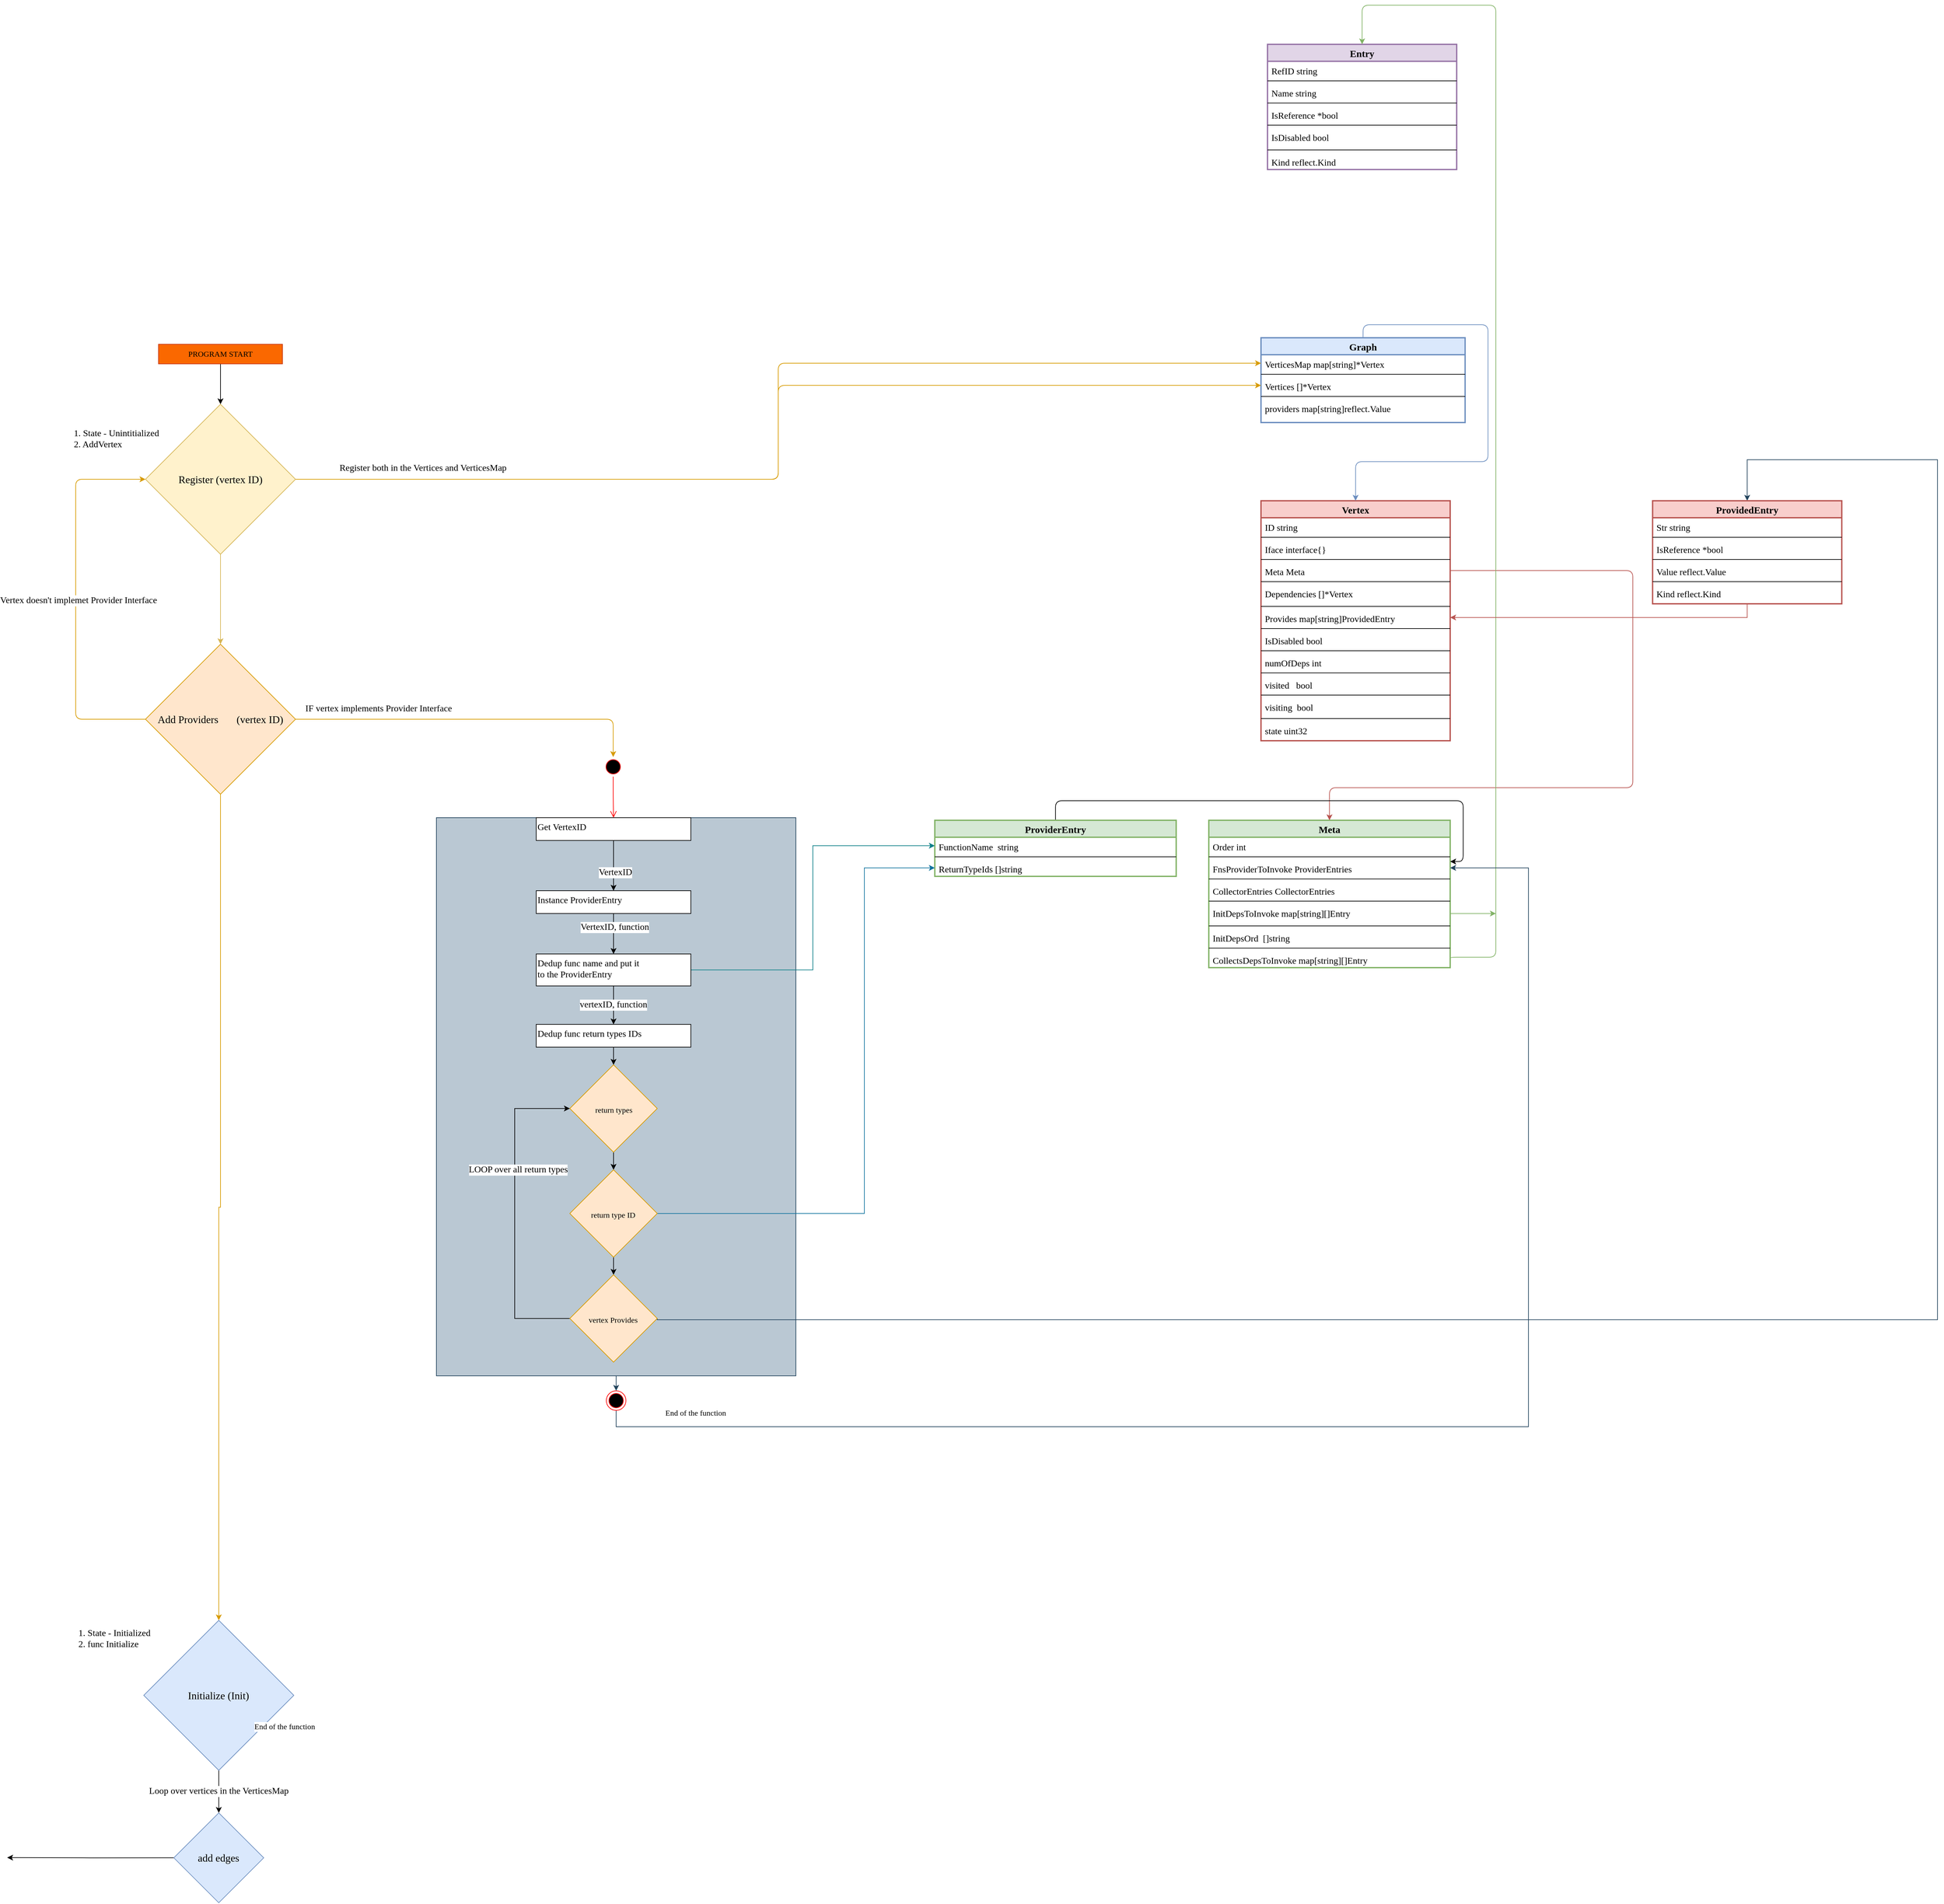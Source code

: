 <mxfile compressed="false" version="14.1.8" type="device">
  <diagram id="9XrS1GHqLKZMvzqyOHTl" name="Page-1">
    <mxGraphModel dx="3229" dy="3257" grid="0" gridSize="3.937" guides="1" tooltips="1" connect="1" arrows="1" fold="1" page="1" pageScale="1" pageWidth="10000" pageHeight="10000" math="0" shadow="0">
      <root>
        <mxCell id="0" />
        <mxCell id="1" parent="0" />
        <mxCell id="HHnZ4qpc_pkSZuf3FhQu-21" value="Vertex" style="swimlane;fontStyle=1;childLayout=stackLayout;horizontal=1;startSize=26;fillColor=#f8cecc;horizontalStack=0;resizeParent=1;resizeParentMax=0;resizeLast=0;collapsible=1;marginBottom=0;fontSize=15;strokeWidth=2;strokeColor=#b85450;fontFamily=Jetbrains Mono;" parent="1" vertex="1">
          <mxGeometry x="5380" y="3650" width="290" height="368" as="geometry" />
        </mxCell>
        <mxCell id="HHnZ4qpc_pkSZuf3FhQu-22" value="ID string" style="text;strokeColor=none;fillColor=none;align=left;verticalAlign=top;spacingLeft=4;spacingRight=4;overflow=hidden;rotatable=0;points=[[0,0.5],[1,0.5]];portConstraint=eastwest;fontSize=14;fontStyle=0;fontFamily=Jetbrains Mono;" parent="HHnZ4qpc_pkSZuf3FhQu-21" vertex="1">
          <mxGeometry y="26" width="290" height="26" as="geometry" />
        </mxCell>
        <mxCell id="HHnZ4qpc_pkSZuf3FhQu-26" value="" style="line;strokeWidth=1;fillColor=none;align=left;verticalAlign=middle;spacingTop=-1;spacingLeft=3;spacingRight=3;rotatable=0;labelPosition=right;points=[];portConstraint=eastwest;fontSize=15;fontColor=#000000;fontFamily=Jetbrains Mono;" parent="HHnZ4qpc_pkSZuf3FhQu-21" vertex="1">
          <mxGeometry y="52" width="290" height="8" as="geometry" />
        </mxCell>
        <mxCell id="HHnZ4qpc_pkSZuf3FhQu-23" value="Iface interface{}" style="text;strokeColor=none;fillColor=none;align=left;verticalAlign=top;spacingLeft=4;spacingRight=4;overflow=hidden;rotatable=0;points=[[0,0.5],[1,0.5]];portConstraint=eastwest;fontSize=14;fontStyle=0;fontFamily=Jetbrains Mono;" parent="HHnZ4qpc_pkSZuf3FhQu-21" vertex="1">
          <mxGeometry y="60" width="290" height="26" as="geometry" />
        </mxCell>
        <mxCell id="HHnZ4qpc_pkSZuf3FhQu-25" value="" style="line;strokeWidth=1;fillColor=none;align=left;verticalAlign=middle;spacingTop=-1;spacingLeft=3;spacingRight=3;rotatable=0;labelPosition=right;points=[];portConstraint=eastwest;fontSize=15;fontColor=#000000;fontFamily=Jetbrains Mono;" parent="HHnZ4qpc_pkSZuf3FhQu-21" vertex="1">
          <mxGeometry y="86" width="290" height="8" as="geometry" />
        </mxCell>
        <mxCell id="HHnZ4qpc_pkSZuf3FhQu-28" value="Meta Meta" style="text;strokeColor=none;fillColor=none;align=left;verticalAlign=top;spacingLeft=4;spacingRight=4;overflow=hidden;rotatable=0;points=[[0,0.5],[1,0.5]];portConstraint=eastwest;fontSize=14;fontStyle=0;fontFamily=Jetbrains Mono;" parent="HHnZ4qpc_pkSZuf3FhQu-21" vertex="1">
          <mxGeometry y="94" width="290" height="26" as="geometry" />
        </mxCell>
        <mxCell id="HHnZ4qpc_pkSZuf3FhQu-36" value="" style="line;strokeWidth=1;fillColor=none;align=left;verticalAlign=middle;spacingTop=-1;spacingLeft=3;spacingRight=3;rotatable=0;labelPosition=right;points=[];portConstraint=eastwest;fontSize=15;fontColor=#000000;fontFamily=Jetbrains Mono;" parent="HHnZ4qpc_pkSZuf3FhQu-21" vertex="1">
          <mxGeometry y="120" width="290" height="8" as="geometry" />
        </mxCell>
        <mxCell id="HHnZ4qpc_pkSZuf3FhQu-31" value="Dependencies []*Vertex" style="text;strokeColor=none;fillColor=none;align=left;verticalAlign=top;spacingLeft=4;spacingRight=4;overflow=hidden;rotatable=0;points=[[0,0.5],[1,0.5]];portConstraint=eastwest;fontSize=14;fontStyle=0;fontFamily=Jetbrains Mono;" parent="HHnZ4qpc_pkSZuf3FhQu-21" vertex="1">
          <mxGeometry y="128" width="290" height="30" as="geometry" />
        </mxCell>
        <mxCell id="HHnZ4qpc_pkSZuf3FhQu-37" value="" style="line;strokeWidth=1;fillColor=none;align=left;verticalAlign=middle;spacingTop=-1;spacingLeft=3;spacingRight=3;rotatable=0;labelPosition=right;points=[];portConstraint=eastwest;fontSize=15;fontColor=#000000;fontFamily=Jetbrains Mono;" parent="HHnZ4qpc_pkSZuf3FhQu-21" vertex="1">
          <mxGeometry y="158" width="290" height="8" as="geometry" />
        </mxCell>
        <mxCell id="HHnZ4qpc_pkSZuf3FhQu-30" value="Provides map[string]ProvidedEntry" style="text;strokeColor=none;fillColor=none;align=left;verticalAlign=top;spacingLeft=4;spacingRight=4;overflow=hidden;rotatable=0;points=[[0,0.5],[1,0.5]];portConstraint=eastwest;fontSize=14;fontStyle=0;fontFamily=Jetbrains Mono;" parent="HHnZ4qpc_pkSZuf3FhQu-21" vertex="1">
          <mxGeometry y="166" width="290" height="26" as="geometry" />
        </mxCell>
        <mxCell id="HHnZ4qpc_pkSZuf3FhQu-38" value="" style="line;strokeWidth=1;fillColor=none;align=left;verticalAlign=middle;spacingTop=-1;spacingLeft=3;spacingRight=3;rotatable=0;labelPosition=right;points=[];portConstraint=eastwest;fontSize=15;fontColor=#000000;fontFamily=Jetbrains Mono;" parent="HHnZ4qpc_pkSZuf3FhQu-21" vertex="1">
          <mxGeometry y="192" width="290" height="8" as="geometry" />
        </mxCell>
        <mxCell id="HHnZ4qpc_pkSZuf3FhQu-29" value="IsDisabled bool" style="text;strokeColor=none;fillColor=none;align=left;verticalAlign=top;spacingLeft=4;spacingRight=4;overflow=hidden;rotatable=0;points=[[0,0.5],[1,0.5]];portConstraint=eastwest;fontSize=14;fontStyle=0;fontFamily=Jetbrains Mono;" parent="HHnZ4qpc_pkSZuf3FhQu-21" vertex="1">
          <mxGeometry y="200" width="290" height="26" as="geometry" />
        </mxCell>
        <mxCell id="HHnZ4qpc_pkSZuf3FhQu-39" value="" style="line;strokeWidth=1;fillColor=none;align=left;verticalAlign=middle;spacingTop=-1;spacingLeft=3;spacingRight=3;rotatable=0;labelPosition=right;points=[];portConstraint=eastwest;fontSize=15;fontColor=#000000;fontFamily=Jetbrains Mono;" parent="HHnZ4qpc_pkSZuf3FhQu-21" vertex="1">
          <mxGeometry y="226" width="290" height="8" as="geometry" />
        </mxCell>
        <mxCell id="HHnZ4qpc_pkSZuf3FhQu-34" value="numOfDeps int" style="text;strokeColor=none;fillColor=none;align=left;verticalAlign=top;spacingLeft=4;spacingRight=4;overflow=hidden;rotatable=0;points=[[0,0.5],[1,0.5]];portConstraint=eastwest;fontSize=14;fontStyle=0;fontFamily=Jetbrains Mono;" parent="HHnZ4qpc_pkSZuf3FhQu-21" vertex="1">
          <mxGeometry y="234" width="290" height="26" as="geometry" />
        </mxCell>
        <mxCell id="HHnZ4qpc_pkSZuf3FhQu-40" value="" style="line;strokeWidth=1;fillColor=none;align=left;verticalAlign=middle;spacingTop=-1;spacingLeft=3;spacingRight=3;rotatable=0;labelPosition=right;points=[];portConstraint=eastwest;fontSize=15;fontColor=#000000;fontFamily=Jetbrains Mono;" parent="HHnZ4qpc_pkSZuf3FhQu-21" vertex="1">
          <mxGeometry y="260" width="290" height="8" as="geometry" />
        </mxCell>
        <mxCell id="HHnZ4qpc_pkSZuf3FhQu-33" value="visited   bool" style="text;strokeColor=none;fillColor=none;align=left;verticalAlign=top;spacingLeft=4;spacingRight=4;overflow=hidden;rotatable=0;points=[[0,0.5],[1,0.5]];portConstraint=eastwest;fontSize=14;fontStyle=0;fontFamily=Jetbrains Mono;" parent="HHnZ4qpc_pkSZuf3FhQu-21" vertex="1">
          <mxGeometry y="268" width="290" height="26" as="geometry" />
        </mxCell>
        <mxCell id="HHnZ4qpc_pkSZuf3FhQu-41" value="" style="line;strokeWidth=1;fillColor=none;align=left;verticalAlign=middle;spacingTop=-1;spacingLeft=3;spacingRight=3;rotatable=0;labelPosition=right;points=[];portConstraint=eastwest;fontSize=15;fontColor=#000000;fontFamily=Jetbrains Mono;" parent="HHnZ4qpc_pkSZuf3FhQu-21" vertex="1">
          <mxGeometry y="294" width="290" height="8" as="geometry" />
        </mxCell>
        <mxCell id="HHnZ4qpc_pkSZuf3FhQu-32" value="visiting  bool" style="text;strokeColor=none;fillColor=none;align=left;verticalAlign=top;spacingLeft=4;spacingRight=4;overflow=hidden;rotatable=0;points=[[0,0.5],[1,0.5]];portConstraint=eastwest;fontSize=14;fontStyle=0;fontFamily=Jetbrains Mono;" parent="HHnZ4qpc_pkSZuf3FhQu-21" vertex="1">
          <mxGeometry y="302" width="290" height="28" as="geometry" />
        </mxCell>
        <mxCell id="HHnZ4qpc_pkSZuf3FhQu-42" value="" style="line;strokeWidth=1;fillColor=none;align=left;verticalAlign=middle;spacingTop=-1;spacingLeft=3;spacingRight=3;rotatable=0;labelPosition=right;points=[];portConstraint=eastwest;fontSize=15;fontColor=#000000;fontFamily=Jetbrains Mono;" parent="HHnZ4qpc_pkSZuf3FhQu-21" vertex="1">
          <mxGeometry y="330" width="290" height="8" as="geometry" />
        </mxCell>
        <mxCell id="HHnZ4qpc_pkSZuf3FhQu-24" value="state uint32" style="text;strokeColor=none;fillColor=none;align=left;verticalAlign=top;spacingLeft=4;spacingRight=4;overflow=hidden;rotatable=0;points=[[0,0.5],[1,0.5]];portConstraint=eastwest;fontSize=14;fontStyle=0;fontFamily=Jetbrains Mono;" parent="HHnZ4qpc_pkSZuf3FhQu-21" vertex="1">
          <mxGeometry y="338" width="290" height="30" as="geometry" />
        </mxCell>
        <mxCell id="HHnZ4qpc_pkSZuf3FhQu-85" style="edgeStyle=orthogonalEdgeStyle;orthogonalLoop=1;jettySize=auto;html=1;exitX=0.5;exitY=0;exitDx=0;exitDy=0;entryX=0.5;entryY=0;entryDx=0;entryDy=0;fontSize=13;fontColor=#CC6600;fontFamily=Jetbrains Mono;fillColor=#dae8fc;strokeColor=#6c8ebf;" parent="1" source="HHnZ4qpc_pkSZuf3FhQu-43" target="HHnZ4qpc_pkSZuf3FhQu-21" edge="1">
          <mxGeometry relative="1" as="geometry">
            <Array as="points">
              <mxPoint x="5537" y="3380" />
              <mxPoint x="5728" y="3380" />
              <mxPoint x="5728" y="3590" />
              <mxPoint x="5525" y="3590" />
            </Array>
          </mxGeometry>
        </mxCell>
        <mxCell id="HHnZ4qpc_pkSZuf3FhQu-43" value="Graph" style="swimlane;fontStyle=1;childLayout=stackLayout;horizontal=1;startSize=26;fillColor=#dae8fc;horizontalStack=0;resizeParent=1;resizeParentMax=0;resizeLast=0;collapsible=1;marginBottom=0;fontSize=15;strokeWidth=2;strokeColor=#6c8ebf;fontFamily=Jetbrains Mono;" parent="1" vertex="1">
          <mxGeometry x="5380" y="3400" width="312.9" height="130" as="geometry" />
        </mxCell>
        <mxCell id="HHnZ4qpc_pkSZuf3FhQu-44" value="VerticesMap map[string]*Vertex" style="text;strokeColor=none;fillColor=none;align=left;verticalAlign=top;spacingLeft=4;spacingRight=4;overflow=hidden;rotatable=0;points=[[0,0.5],[1,0.5]];portConstraint=eastwest;fontSize=14;fontStyle=0;fontFamily=Jetbrains Mono;" parent="HHnZ4qpc_pkSZuf3FhQu-43" vertex="1">
          <mxGeometry y="26" width="312.9" height="26" as="geometry" />
        </mxCell>
        <mxCell id="HHnZ4qpc_pkSZuf3FhQu-45" value="" style="line;strokeWidth=1;fillColor=none;align=left;verticalAlign=middle;spacingTop=-1;spacingLeft=3;spacingRight=3;rotatable=0;labelPosition=right;points=[];portConstraint=eastwest;fontSize=15;fontColor=#000000;fontFamily=Jetbrains Mono;" parent="HHnZ4qpc_pkSZuf3FhQu-43" vertex="1">
          <mxGeometry y="52" width="312.9" height="8" as="geometry" />
        </mxCell>
        <mxCell id="HHnZ4qpc_pkSZuf3FhQu-46" value="Vertices []*Vertex" style="text;strokeColor=none;fillColor=none;align=left;verticalAlign=top;spacingLeft=4;spacingRight=4;overflow=hidden;rotatable=0;points=[[0,0.5],[1,0.5]];portConstraint=eastwest;fontSize=14;fontStyle=0;fontFamily=Jetbrains Mono;" parent="HHnZ4qpc_pkSZuf3FhQu-43" vertex="1">
          <mxGeometry y="60" width="312.9" height="26" as="geometry" />
        </mxCell>
        <mxCell id="HHnZ4qpc_pkSZuf3FhQu-47" value="" style="line;strokeWidth=1;fillColor=none;align=left;verticalAlign=middle;spacingTop=-1;spacingLeft=3;spacingRight=3;rotatable=0;labelPosition=right;points=[];portConstraint=eastwest;fontSize=15;fontColor=#000000;fontFamily=Jetbrains Mono;" parent="HHnZ4qpc_pkSZuf3FhQu-43" vertex="1">
          <mxGeometry y="86" width="312.9" height="8" as="geometry" />
        </mxCell>
        <mxCell id="HHnZ4qpc_pkSZuf3FhQu-48" value="providers map[string]reflect.Value" style="text;strokeColor=none;fillColor=none;align=left;verticalAlign=top;spacingLeft=4;spacingRight=4;overflow=hidden;rotatable=0;points=[[0,0.5],[1,0.5]];portConstraint=eastwest;fontSize=14;fontStyle=0;fontFamily=Jetbrains Mono;" parent="HHnZ4qpc_pkSZuf3FhQu-43" vertex="1">
          <mxGeometry y="94" width="312.9" height="36" as="geometry" />
        </mxCell>
        <mxCell id="HHnZ4qpc_pkSZuf3FhQu-63" value="Entry" style="swimlane;fontStyle=1;childLayout=stackLayout;horizontal=1;startSize=26;fillColor=#e1d5e7;horizontalStack=0;resizeParent=1;resizeParentMax=0;resizeLast=0;collapsible=1;marginBottom=0;fontSize=15;strokeWidth=2;strokeColor=#9673a6;fontFamily=Jetbrains Mono;" parent="1" vertex="1">
          <mxGeometry x="5390" y="2950" width="290" height="192" as="geometry" />
        </mxCell>
        <mxCell id="HHnZ4qpc_pkSZuf3FhQu-64" value="RefID string" style="text;strokeColor=none;fillColor=none;align=left;verticalAlign=top;spacingLeft=4;spacingRight=4;overflow=hidden;rotatable=0;points=[[0,0.5],[1,0.5]];portConstraint=eastwest;fontSize=14;fontStyle=0;fontFamily=Jetbrains Mono;" parent="HHnZ4qpc_pkSZuf3FhQu-63" vertex="1">
          <mxGeometry y="26" width="290" height="26" as="geometry" />
        </mxCell>
        <mxCell id="HHnZ4qpc_pkSZuf3FhQu-65" value="" style="line;strokeWidth=1;fillColor=none;align=left;verticalAlign=middle;spacingTop=-1;spacingLeft=3;spacingRight=3;rotatable=0;labelPosition=right;points=[];portConstraint=eastwest;fontSize=15;fontColor=#000000;fontFamily=Jetbrains Mono;" parent="HHnZ4qpc_pkSZuf3FhQu-63" vertex="1">
          <mxGeometry y="52" width="290" height="8" as="geometry" />
        </mxCell>
        <mxCell id="HHnZ4qpc_pkSZuf3FhQu-66" value="Name string" style="text;strokeColor=none;fillColor=none;align=left;verticalAlign=top;spacingLeft=4;spacingRight=4;overflow=hidden;rotatable=0;points=[[0,0.5],[1,0.5]];portConstraint=eastwest;fontSize=14;fontStyle=0;fontFamily=Jetbrains Mono;" parent="HHnZ4qpc_pkSZuf3FhQu-63" vertex="1">
          <mxGeometry y="60" width="290" height="26" as="geometry" />
        </mxCell>
        <mxCell id="HHnZ4qpc_pkSZuf3FhQu-67" value="" style="line;strokeWidth=1;fillColor=none;align=left;verticalAlign=middle;spacingTop=-1;spacingLeft=3;spacingRight=3;rotatable=0;labelPosition=right;points=[];portConstraint=eastwest;fontSize=15;fontColor=#000000;fontFamily=Jetbrains Mono;" parent="HHnZ4qpc_pkSZuf3FhQu-63" vertex="1">
          <mxGeometry y="86" width="290" height="8" as="geometry" />
        </mxCell>
        <mxCell id="HHnZ4qpc_pkSZuf3FhQu-68" value="IsReference *bool" style="text;strokeColor=none;fillColor=none;align=left;verticalAlign=top;spacingLeft=4;spacingRight=4;overflow=hidden;rotatable=0;points=[[0,0.5],[1,0.5]];portConstraint=eastwest;fontSize=14;fontStyle=0;fontFamily=Jetbrains Mono;" parent="HHnZ4qpc_pkSZuf3FhQu-63" vertex="1">
          <mxGeometry y="94" width="290" height="26" as="geometry" />
        </mxCell>
        <mxCell id="HHnZ4qpc_pkSZuf3FhQu-69" value="" style="line;strokeWidth=1;fillColor=none;align=left;verticalAlign=middle;spacingTop=-1;spacingLeft=3;spacingRight=3;rotatable=0;labelPosition=right;points=[];portConstraint=eastwest;fontSize=15;fontColor=#000000;fontFamily=Jetbrains Mono;" parent="HHnZ4qpc_pkSZuf3FhQu-63" vertex="1">
          <mxGeometry y="120" width="290" height="8" as="geometry" />
        </mxCell>
        <mxCell id="HHnZ4qpc_pkSZuf3FhQu-70" value="IsDisabled bool" style="text;strokeColor=none;fillColor=none;align=left;verticalAlign=top;spacingLeft=4;spacingRight=4;overflow=hidden;rotatable=0;points=[[0,0.5],[1,0.5]];portConstraint=eastwest;fontSize=14;fontStyle=0;fontFamily=Jetbrains Mono;" parent="HHnZ4qpc_pkSZuf3FhQu-63" vertex="1">
          <mxGeometry y="128" width="290" height="30" as="geometry" />
        </mxCell>
        <mxCell id="HHnZ4qpc_pkSZuf3FhQu-71" value="" style="line;strokeWidth=1;fillColor=none;align=left;verticalAlign=middle;spacingTop=-1;spacingLeft=3;spacingRight=3;rotatable=0;labelPosition=right;points=[];portConstraint=eastwest;fontSize=15;fontColor=#000000;fontFamily=Jetbrains Mono;" parent="HHnZ4qpc_pkSZuf3FhQu-63" vertex="1">
          <mxGeometry y="158" width="290" height="8" as="geometry" />
        </mxCell>
        <mxCell id="HHnZ4qpc_pkSZuf3FhQu-72" value="Kind reflect.Kind" style="text;strokeColor=none;fillColor=none;align=left;verticalAlign=top;spacingLeft=4;spacingRight=4;overflow=hidden;rotatable=0;points=[[0,0.5],[1,0.5]];portConstraint=eastwest;fontSize=14;fontStyle=0;fontFamily=Jetbrains Mono;" parent="HHnZ4qpc_pkSZuf3FhQu-63" vertex="1">
          <mxGeometry y="166" width="290" height="26" as="geometry" />
        </mxCell>
        <mxCell id="HHnZ4qpc_pkSZuf3FhQu-86" value="Meta" style="swimlane;fontStyle=1;childLayout=stackLayout;horizontal=1;startSize=26;fillColor=#d5e8d4;horizontalStack=0;resizeParent=1;resizeParentMax=0;resizeLast=0;collapsible=1;marginBottom=0;fontSize=15;strokeWidth=2;strokeColor=#82b366;fontFamily=Jetbrains Mono;" parent="1" vertex="1">
          <mxGeometry x="5300" y="4140" width="370" height="226" as="geometry" />
        </mxCell>
        <mxCell id="HHnZ4qpc_pkSZuf3FhQu-87" value="Order int" style="text;strokeColor=none;fillColor=none;align=left;verticalAlign=top;spacingLeft=4;spacingRight=4;overflow=hidden;rotatable=0;points=[[0,0.5],[1,0.5]];portConstraint=eastwest;fontSize=14;fontStyle=0;fontFamily=Jetbrains Mono;" parent="HHnZ4qpc_pkSZuf3FhQu-86" vertex="1">
          <mxGeometry y="26" width="370" height="26" as="geometry" />
        </mxCell>
        <mxCell id="HHnZ4qpc_pkSZuf3FhQu-88" value="" style="line;strokeWidth=1;fillColor=none;align=left;verticalAlign=middle;spacingTop=-1;spacingLeft=3;spacingRight=3;rotatable=0;labelPosition=right;points=[];portConstraint=eastwest;fontSize=15;fontColor=#000000;fontStyle=1;fontFamily=Jetbrains Mono;" parent="HHnZ4qpc_pkSZuf3FhQu-86" vertex="1">
          <mxGeometry y="52" width="370" height="8" as="geometry" />
        </mxCell>
        <mxCell id="HHnZ4qpc_pkSZuf3FhQu-89" value="FnsProviderToInvoke ProviderEntries" style="text;strokeColor=none;fillColor=none;align=left;verticalAlign=top;spacingLeft=4;spacingRight=4;overflow=hidden;rotatable=0;points=[[0,0.5],[1,0.5]];portConstraint=eastwest;fontSize=14;fontStyle=0;fontFamily=Jetbrains Mono;" parent="HHnZ4qpc_pkSZuf3FhQu-86" vertex="1">
          <mxGeometry y="60" width="370" height="26" as="geometry" />
        </mxCell>
        <mxCell id="HHnZ4qpc_pkSZuf3FhQu-90" value="" style="line;strokeWidth=1;fillColor=none;align=left;verticalAlign=middle;spacingTop=-1;spacingLeft=3;spacingRight=3;rotatable=0;labelPosition=right;points=[];portConstraint=eastwest;fontSize=15;fontColor=#000000;fontStyle=0;fontFamily=Jetbrains Mono;" parent="HHnZ4qpc_pkSZuf3FhQu-86" vertex="1">
          <mxGeometry y="86" width="370" height="8" as="geometry" />
        </mxCell>
        <mxCell id="HHnZ4qpc_pkSZuf3FhQu-91" value="CollectorEntries CollectorEntries" style="text;strokeColor=none;fillColor=none;align=left;verticalAlign=top;spacingLeft=4;spacingRight=4;overflow=hidden;rotatable=0;points=[[0,0.5],[1,0.5]];portConstraint=eastwest;fontSize=14;fontStyle=0;fontFamily=Jetbrains Mono;" parent="HHnZ4qpc_pkSZuf3FhQu-86" vertex="1">
          <mxGeometry y="94" width="370" height="26" as="geometry" />
        </mxCell>
        <mxCell id="HHnZ4qpc_pkSZuf3FhQu-92" value="" style="line;strokeWidth=1;fillColor=none;align=left;verticalAlign=middle;spacingTop=-1;spacingLeft=3;spacingRight=3;rotatable=0;labelPosition=right;points=[];portConstraint=eastwest;fontSize=15;fontColor=#000000;fontFamily=Jetbrains Mono;" parent="HHnZ4qpc_pkSZuf3FhQu-86" vertex="1">
          <mxGeometry y="120" width="370" height="8" as="geometry" />
        </mxCell>
        <mxCell id="HHnZ4qpc_pkSZuf3FhQu-93" value="InitDepsToInvoke map[string][]Entry" style="text;strokeColor=none;fillColor=none;align=left;verticalAlign=top;spacingLeft=4;spacingRight=4;overflow=hidden;rotatable=0;points=[[0,0.5],[1,0.5]];portConstraint=eastwest;fontSize=14;fontStyle=0;fontFamily=Jetbrains Mono;" parent="HHnZ4qpc_pkSZuf3FhQu-86" vertex="1">
          <mxGeometry y="128" width="370" height="30" as="geometry" />
        </mxCell>
        <mxCell id="HHnZ4qpc_pkSZuf3FhQu-94" value="" style="line;strokeWidth=1;fillColor=none;align=left;verticalAlign=middle;spacingTop=-1;spacingLeft=3;spacingRight=3;rotatable=0;labelPosition=right;points=[];portConstraint=eastwest;fontSize=15;fontColor=#000000;fontFamily=Jetbrains Mono;" parent="HHnZ4qpc_pkSZuf3FhQu-86" vertex="1">
          <mxGeometry y="158" width="370" height="8" as="geometry" />
        </mxCell>
        <mxCell id="HHnZ4qpc_pkSZuf3FhQu-95" value="InitDepsOrd  []string" style="text;strokeColor=none;fillColor=none;align=left;verticalAlign=top;spacingLeft=4;spacingRight=4;overflow=hidden;rotatable=0;points=[[0,0.5],[1,0.5]];portConstraint=eastwest;fontSize=14;fontStyle=0;fontFamily=Jetbrains Mono;" parent="HHnZ4qpc_pkSZuf3FhQu-86" vertex="1">
          <mxGeometry y="166" width="370" height="26" as="geometry" />
        </mxCell>
        <mxCell id="HHnZ4qpc_pkSZuf3FhQu-96" value="" style="line;strokeWidth=1;fillColor=none;align=left;verticalAlign=middle;spacingTop=-1;spacingLeft=3;spacingRight=3;rotatable=0;labelPosition=right;points=[];portConstraint=eastwest;fontSize=15;fontColor=#000000;fontFamily=Jetbrains Mono;" parent="HHnZ4qpc_pkSZuf3FhQu-86" vertex="1">
          <mxGeometry y="192" width="370" height="8" as="geometry" />
        </mxCell>
        <mxCell id="HHnZ4qpc_pkSZuf3FhQu-97" value="CollectsDepsToInvoke map[string][]Entry" style="text;strokeColor=none;fillColor=none;align=left;verticalAlign=top;spacingLeft=4;spacingRight=4;overflow=hidden;rotatable=0;points=[[0,0.5],[1,0.5]];portConstraint=eastwest;fontSize=14;fontStyle=0;fontFamily=Jetbrains Mono;" parent="HHnZ4qpc_pkSZuf3FhQu-86" vertex="1">
          <mxGeometry y="200" width="370" height="26" as="geometry" />
        </mxCell>
        <mxCell id="HHnZ4qpc_pkSZuf3FhQu-106" style="edgeStyle=orthogonalEdgeStyle;orthogonalLoop=1;jettySize=auto;html=1;exitX=1;exitY=0.5;exitDx=0;exitDy=0;entryX=0.5;entryY=0;entryDx=0;entryDy=0;fontSize=13;fontColor=#CC6600;fontFamily=Jetbrains Mono;fillColor=#f8cecc;strokeColor=#b85450;" parent="1" source="HHnZ4qpc_pkSZuf3FhQu-28" target="HHnZ4qpc_pkSZuf3FhQu-86" edge="1">
          <mxGeometry relative="1" as="geometry">
            <Array as="points">
              <mxPoint x="5950" y="3757" />
              <mxPoint x="5950" y="4090" />
              <mxPoint x="5485" y="4090" />
            </Array>
          </mxGeometry>
        </mxCell>
        <mxCell id="AKWeKp6k3Ee_MQOzL1RP-2" style="edgeStyle=orthogonalEdgeStyle;orthogonalLoop=1;jettySize=auto;html=1;exitX=1;exitY=0.5;exitDx=0;exitDy=0;entryX=0.5;entryY=0;entryDx=0;entryDy=0;fontColor=#FF0000;fontFamily=Jetbrains Mono;fillColor=#d5e8d4;strokeColor=#82b366;" parent="1" source="HHnZ4qpc_pkSZuf3FhQu-97" target="HHnZ4qpc_pkSZuf3FhQu-63" edge="1">
          <mxGeometry relative="1" as="geometry">
            <Array as="points">
              <mxPoint x="5670" y="4350" />
              <mxPoint x="5740" y="4350" />
              <mxPoint x="5740" y="2890" />
              <mxPoint x="5535" y="2890" />
            </Array>
          </mxGeometry>
        </mxCell>
        <mxCell id="jVUEl1n2tODpElSi2Gqy-6" style="edgeStyle=orthogonalEdgeStyle;orthogonalLoop=1;jettySize=auto;html=1;exitX=0.5;exitY=1;exitDx=0;exitDy=0;entryX=0.5;entryY=0;entryDx=0;entryDy=0;fontFamily=Jetbrains Mono;" edge="1" parent="1" source="jVUEl1n2tODpElSi2Gqy-1" target="jVUEl1n2tODpElSi2Gqy-4">
          <mxGeometry relative="1" as="geometry" />
        </mxCell>
        <mxCell id="jVUEl1n2tODpElSi2Gqy-1" value="&lt;font color=&quot;#000000&quot;&gt;PROGRAM START&lt;/font&gt;" style="whiteSpace=wrap;html=1;fontFamily=Jetbrains Mono;fillColor=#fa6800;strokeColor=#C73500;fontColor=#ffffff;" vertex="1" parent="1">
          <mxGeometry x="3690" y="3410" width="190" height="30" as="geometry" />
        </mxCell>
        <mxCell id="jVUEl1n2tODpElSi2Gqy-8" style="edgeStyle=orthogonalEdgeStyle;orthogonalLoop=1;jettySize=auto;html=1;exitX=1;exitY=0.5;exitDx=0;exitDy=0;entryX=0;entryY=0.5;entryDx=0;entryDy=0;fillColor=#ffe6cc;strokeColor=#d79b00;fontFamily=Jetbrains Mono;" edge="1" parent="1" source="jVUEl1n2tODpElSi2Gqy-4" target="HHnZ4qpc_pkSZuf3FhQu-44">
          <mxGeometry relative="1" as="geometry" />
        </mxCell>
        <mxCell id="jVUEl1n2tODpElSi2Gqy-9" style="edgeStyle=orthogonalEdgeStyle;orthogonalLoop=1;jettySize=auto;html=1;exitX=1;exitY=0.5;exitDx=0;exitDy=0;entryX=0;entryY=0.5;entryDx=0;entryDy=0;fillColor=#ffe6cc;strokeColor=#d79b00;fontFamily=Jetbrains Mono;" edge="1" parent="1" source="jVUEl1n2tODpElSi2Gqy-4" target="HHnZ4qpc_pkSZuf3FhQu-46">
          <mxGeometry relative="1" as="geometry">
            <Array as="points">
              <mxPoint x="4640" y="3617" />
              <mxPoint x="4640" y="3473" />
            </Array>
          </mxGeometry>
        </mxCell>
        <mxCell id="jVUEl1n2tODpElSi2Gqy-21" style="edgeStyle=orthogonalEdgeStyle;orthogonalLoop=1;jettySize=auto;html=1;exitX=0.5;exitY=1;exitDx=0;exitDy=0;entryX=0.5;entryY=0;entryDx=0;entryDy=0;fontFamily=Jetbrains Mono;fontSize=14;fillColor=#fff2cc;strokeColor=#d6b656;" edge="1" parent="1" source="jVUEl1n2tODpElSi2Gqy-4" target="jVUEl1n2tODpElSi2Gqy-20">
          <mxGeometry relative="1" as="geometry" />
        </mxCell>
        <mxCell id="jVUEl1n2tODpElSi2Gqy-4" value="&lt;sub&gt;&lt;font style=&quot;font-size: 16px&quot;&gt;Register (vertex ID)&lt;/font&gt;&lt;/sub&gt;" style="rhombus;whiteSpace=wrap;html=1;aspect=fixed;align=center;verticalAlign=middle;fontFamily=Jetbrains Mono;perimeter=rhombusPerimeter;fillColor=#fff2cc;strokeColor=#d6b656;" vertex="1" parent="1">
          <mxGeometry x="3670" y="3502" width="230" height="230" as="geometry" />
        </mxCell>
        <mxCell id="jVUEl1n2tODpElSi2Gqy-7" value="1. State - Unintitialized&lt;br style=&quot;font-size: 14px;&quot;&gt;&lt;div style=&quot;text-align: left; font-size: 14px;&quot;&gt;&lt;span style=&quot;font-size: 14px;&quot;&gt;2. AddVertex&lt;/span&gt;&lt;/div&gt;" style="text;html=1;align=center;verticalAlign=middle;resizable=0;points=[];autosize=1;fontFamily=Jetbrains Mono;fontSize=14;" vertex="1" parent="1">
          <mxGeometry x="3510" y="3535" width="230" height="40" as="geometry" />
        </mxCell>
        <mxCell id="jVUEl1n2tODpElSi2Gqy-10" style="edgeStyle=orthogonalEdgeStyle;orthogonalLoop=1;jettySize=auto;html=1;exitX=1;exitY=0.5;exitDx=0;exitDy=0;fontFamily=Jetbrains Mono;fillColor=#d5e8d4;strokeColor=#82b366;" edge="1" parent="1" source="HHnZ4qpc_pkSZuf3FhQu-93">
          <mxGeometry relative="1" as="geometry">
            <mxPoint x="5740" y="4283" as="targetPoint" />
          </mxGeometry>
        </mxCell>
        <mxCell id="jVUEl1n2tODpElSi2Gqy-11" value="Register both in the Vertices and VerticesMap" style="text;html=1;align=center;verticalAlign=middle;resizable=0;points=[];autosize=1;fontSize=14;fontFamily=Jetbrains Mono;" vertex="1" parent="1">
          <mxGeometry x="3900" y="3590" width="390" height="20" as="geometry" />
        </mxCell>
        <mxCell id="jVUEl1n2tODpElSi2Gqy-22" style="edgeStyle=orthogonalEdgeStyle;orthogonalLoop=1;jettySize=auto;html=1;exitX=1;exitY=0.5;exitDx=0;exitDy=0;fontFamily=Jetbrains Mono;fontSize=14;fillColor=#ffe6cc;strokeColor=#d79b00;entryX=0.5;entryY=0;entryDx=0;entryDy=0;" edge="1" parent="1" source="jVUEl1n2tODpElSi2Gqy-20" target="jVUEl1n2tODpElSi2Gqy-122">
          <mxGeometry relative="1" as="geometry">
            <mxPoint x="4392" y="4012" as="targetPoint" />
          </mxGeometry>
        </mxCell>
        <mxCell id="jVUEl1n2tODpElSi2Gqy-23" value="IF vertex implements Provider Interface" style="edgeLabel;html=1;align=center;verticalAlign=middle;resizable=0;points=[];fontSize=14;fontFamily=Jetbrains Mono;" vertex="1" connectable="0" parent="jVUEl1n2tODpElSi2Gqy-22">
          <mxGeometry x="0.037" y="-4" relative="1" as="geometry">
            <mxPoint x="-155.43" y="-20" as="offset" />
          </mxGeometry>
        </mxCell>
        <mxCell id="jVUEl1n2tODpElSi2Gqy-24" style="edgeStyle=orthogonalEdgeStyle;orthogonalLoop=1;jettySize=auto;html=1;exitX=0;exitY=0.5;exitDx=0;exitDy=0;fontFamily=Jetbrains Mono;fontSize=14;entryX=0;entryY=0.5;entryDx=0;entryDy=0;fillColor=#ffe6cc;strokeColor=#d79b00;" edge="1" parent="1" source="jVUEl1n2tODpElSi2Gqy-20" target="jVUEl1n2tODpElSi2Gqy-4">
          <mxGeometry relative="1" as="geometry">
            <mxPoint x="3488" y="3985" as="targetPoint" />
            <Array as="points">
              <mxPoint x="3563" y="3985" />
              <mxPoint x="3563" y="3617" />
            </Array>
          </mxGeometry>
        </mxCell>
        <mxCell id="jVUEl1n2tODpElSi2Gqy-25" value="Vertex doesn&#39;t implemet Provider Interface" style="edgeLabel;html=1;align=center;verticalAlign=middle;resizable=0;points=[];fontSize=14;fontFamily=Jetbrains Mono;" vertex="1" connectable="0" parent="jVUEl1n2tODpElSi2Gqy-24">
          <mxGeometry x="-0.073" relative="1" as="geometry">
            <mxPoint x="3.92" y="-19" as="offset" />
          </mxGeometry>
        </mxCell>
        <mxCell id="jVUEl1n2tODpElSi2Gqy-50" style="edgeStyle=orthogonalEdgeStyle;rounded=0;orthogonalLoop=1;jettySize=auto;html=1;exitX=0.5;exitY=1;exitDx=0;exitDy=0;entryX=0.5;entryY=0;entryDx=0;entryDy=0;fontFamily=Jetbrains Mono;fontSize=14;fillColor=#ffe6cc;strokeColor=#d79b00;" edge="1" parent="1" source="jVUEl1n2tODpElSi2Gqy-20" target="jVUEl1n2tODpElSi2Gqy-48">
          <mxGeometry relative="1" as="geometry" />
        </mxCell>
        <mxCell id="jVUEl1n2tODpElSi2Gqy-20" value="&lt;sub&gt;&lt;font style=&quot;font-size: 16px&quot;&gt;Add Providers&amp;nbsp; &amp;nbsp; &amp;nbsp; &amp;nbsp;(vertex ID)&lt;/font&gt;&lt;/sub&gt;" style="rhombus;whiteSpace=wrap;html=1;aspect=fixed;align=center;verticalAlign=middle;fontFamily=Jetbrains Mono;perimeter=rhombusPerimeter;fillColor=#ffe6cc;strokeColor=#d79b00;" vertex="1" parent="1">
          <mxGeometry x="3670" y="3870" width="230" height="230" as="geometry" />
        </mxCell>
        <mxCell id="jVUEl1n2tODpElSi2Gqy-114" style="edgeStyle=orthogonalEdgeStyle;rounded=0;orthogonalLoop=1;jettySize=auto;html=1;exitX=0.5;exitY=1;exitDx=0;exitDy=0;strokeWidth=1;fontFamily=Jetbrains Mono;fontSize=12;entryX=1;entryY=0.5;entryDx=0;entryDy=0;fillColor=#bac8d3;strokeColor=#23445d;" edge="1" parent="1" source="jVUEl1n2tODpElSi2Gqy-119" target="HHnZ4qpc_pkSZuf3FhQu-89">
          <mxGeometry relative="1" as="geometry">
            <mxPoint x="5993.44" y="4539.84" as="targetPoint" />
            <Array as="points">
              <mxPoint x="4392" y="5070" />
              <mxPoint x="5790" y="5070" />
              <mxPoint x="5790" y="4213" />
            </Array>
          </mxGeometry>
        </mxCell>
        <mxCell id="jVUEl1n2tODpElSi2Gqy-115" value="End of the function" style="edgeLabel;html=1;align=center;verticalAlign=middle;resizable=0;points=[];fontSize=12;fontFamily=Jetbrains Mono;" vertex="1" connectable="0" parent="jVUEl1n2tODpElSi2Gqy-114">
          <mxGeometry x="-0.456" y="1" relative="1" as="geometry">
            <mxPoint x="-506.83" y="-20" as="offset" />
          </mxGeometry>
        </mxCell>
        <mxCell id="jVUEl1n2tODpElSi2Gqy-27" value="" style="whiteSpace=wrap;html=1;fontFamily=Jetbrains Mono;fontSize=14;align=left;verticalAlign=top;fillColor=#bac8d3;strokeColor=#23445d;comic=0;" vertex="1" parent="1">
          <mxGeometry x="4116" y="4136" width="551" height="856" as="geometry" />
        </mxCell>
        <mxCell id="jVUEl1n2tODpElSi2Gqy-44" style="edgeStyle=orthogonalEdgeStyle;orthogonalLoop=1;jettySize=auto;html=1;exitX=0.5;exitY=0;exitDx=0;exitDy=0;entryX=1;entryY=0.126;entryDx=0;entryDy=0;entryPerimeter=0;fontFamily=Jetbrains Mono;fontSize=14;" edge="1" parent="1" source="jVUEl1n2tODpElSi2Gqy-30" target="HHnZ4qpc_pkSZuf3FhQu-89">
          <mxGeometry relative="1" as="geometry">
            <Array as="points">
              <mxPoint x="5065" y="4110" />
              <mxPoint x="5690" y="4110" />
              <mxPoint x="5690" y="4203" />
            </Array>
          </mxGeometry>
        </mxCell>
        <mxCell id="jVUEl1n2tODpElSi2Gqy-30" value="ProviderEntry" style="swimlane;fontStyle=1;childLayout=stackLayout;horizontal=1;startSize=26;fillColor=#d5e8d4;horizontalStack=0;resizeParent=1;resizeParentMax=0;resizeLast=0;collapsible=1;marginBottom=0;fontSize=15;strokeWidth=2;strokeColor=#82b366;fontFamily=Jetbrains Mono;" vertex="1" parent="1">
          <mxGeometry x="4880" y="4140" width="370" height="86" as="geometry" />
        </mxCell>
        <mxCell id="jVUEl1n2tODpElSi2Gqy-31" value="FunctionName  string" style="text;strokeColor=none;fillColor=none;align=left;verticalAlign=top;spacingLeft=4;spacingRight=4;overflow=hidden;rotatable=0;points=[[0,0.5],[1,0.5]];portConstraint=eastwest;fontSize=14;fontStyle=0;fontFamily=Jetbrains Mono;" vertex="1" parent="jVUEl1n2tODpElSi2Gqy-30">
          <mxGeometry y="26" width="370" height="26" as="geometry" />
        </mxCell>
        <mxCell id="jVUEl1n2tODpElSi2Gqy-32" value="" style="line;strokeWidth=1;fillColor=none;align=left;verticalAlign=middle;spacingTop=-1;spacingLeft=3;spacingRight=3;rotatable=0;labelPosition=right;points=[];portConstraint=eastwest;fontSize=15;fontColor=#000000;fontStyle=1;fontFamily=Jetbrains Mono;" vertex="1" parent="jVUEl1n2tODpElSi2Gqy-30">
          <mxGeometry y="52" width="370" height="8" as="geometry" />
        </mxCell>
        <mxCell id="jVUEl1n2tODpElSi2Gqy-33" value="ReturnTypeIds []string" style="text;strokeColor=none;fillColor=none;align=left;verticalAlign=top;spacingLeft=4;spacingRight=4;overflow=hidden;rotatable=0;points=[[0,0.5],[1,0.5]];portConstraint=eastwest;fontSize=14;fontStyle=0;fontFamily=Jetbrains Mono;" vertex="1" parent="jVUEl1n2tODpElSi2Gqy-30">
          <mxGeometry y="60" width="370" height="26" as="geometry" />
        </mxCell>
        <mxCell id="jVUEl1n2tODpElSi2Gqy-80" style="edgeStyle=orthogonalEdgeStyle;rounded=0;orthogonalLoop=1;jettySize=auto;html=1;exitX=1;exitY=0.5;exitDx=0;exitDy=0;entryX=0.5;entryY=0;entryDx=0;entryDy=0;fontFamily=Jetbrains Mono;fontSize=14;fillColor=#bac8d3;strokeColor=#23445d;strokeWidth=1;" edge="1" parent="1" source="jVUEl1n2tODpElSi2Gqy-107" target="jVUEl1n2tODpElSi2Gqy-60">
          <mxGeometry relative="1" as="geometry">
            <Array as="points">
              <mxPoint x="6417" y="4906" />
              <mxPoint x="6417" y="3587" />
              <mxPoint x="6125" y="3587" />
            </Array>
          </mxGeometry>
        </mxCell>
        <mxCell id="jVUEl1n2tODpElSi2Gqy-56" value="Loop over vertices in the VerticesMap" style="edgeStyle=orthogonalEdgeStyle;rounded=0;orthogonalLoop=1;jettySize=auto;html=1;exitX=0.5;exitY=1;exitDx=0;exitDy=0;entryX=0.5;entryY=0;entryDx=0;entryDy=0;fontFamily=Jetbrains Mono;fontSize=14;" edge="1" parent="1" source="jVUEl1n2tODpElSi2Gqy-48" target="jVUEl1n2tODpElSi2Gqy-55">
          <mxGeometry relative="1" as="geometry" />
        </mxCell>
        <mxCell id="jVUEl1n2tODpElSi2Gqy-48" value="&lt;sub&gt;&lt;font style=&quot;font-size: 16px&quot;&gt;Initialize (Init)&lt;/font&gt;&lt;/sub&gt;" style="rhombus;whiteSpace=wrap;html=1;aspect=fixed;align=center;verticalAlign=middle;fontFamily=Jetbrains Mono;perimeter=rhombusPerimeter;fillColor=#dae8fc;strokeColor=#6c8ebf;shadow=0;" vertex="1" parent="1">
          <mxGeometry x="3667.377" y="5366.997" width="230" height="230" as="geometry" />
        </mxCell>
        <mxCell id="jVUEl1n2tODpElSi2Gqy-49" value="1. State - Initialized&lt;br style=&quot;font-size: 14px&quot;&gt;&lt;div style=&quot;text-align: left ; font-size: 14px&quot;&gt;&lt;span style=&quot;font-size: 14px&quot;&gt;2. func Initialize&lt;/span&gt;&lt;/div&gt;" style="text;html=1;align=center;verticalAlign=middle;resizable=0;points=[];autosize=1;fontFamily=Jetbrains Mono;fontSize=14;" vertex="1" parent="1">
          <mxGeometry x="3523.957" y="5374.877" width="196.85" height="39.37" as="geometry" />
        </mxCell>
        <mxCell id="jVUEl1n2tODpElSi2Gqy-57" style="edgeStyle=orthogonalEdgeStyle;rounded=0;orthogonalLoop=1;jettySize=auto;html=1;exitX=0;exitY=0.5;exitDx=0;exitDy=0;fontFamily=Jetbrains Mono;fontSize=14;" edge="1" parent="1" source="jVUEl1n2tODpElSi2Gqy-55">
          <mxGeometry relative="1" as="geometry">
            <mxPoint x="3458.003" y="5730.874" as="targetPoint" />
          </mxGeometry>
        </mxCell>
        <mxCell id="jVUEl1n2tODpElSi2Gqy-55" value="&lt;sub&gt;&lt;font style=&quot;font-size: 16px&quot;&gt;add edges&lt;/font&gt;&lt;/sub&gt;" style="rhombus;whiteSpace=wrap;html=1;aspect=fixed;align=center;verticalAlign=middle;fontFamily=Jetbrains Mono;perimeter=rhombusPerimeter;fillColor=#dae8fc;strokeColor=#6c8ebf;shadow=0;" vertex="1" parent="1">
          <mxGeometry x="3713.49" y="5662.28" width="137.79" height="137.79" as="geometry" />
        </mxCell>
        <mxCell id="jVUEl1n2tODpElSi2Gqy-81" style="edgeStyle=orthogonalEdgeStyle;rounded=0;orthogonalLoop=1;jettySize=auto;html=1;entryX=1;entryY=0.5;entryDx=0;entryDy=0;fontFamily=Jetbrains Mono;fontSize=14;fillColor=#f8cecc;strokeColor=#b85450;" edge="1" parent="1" source="jVUEl1n2tODpElSi2Gqy-60" target="HHnZ4qpc_pkSZuf3FhQu-30">
          <mxGeometry relative="1" as="geometry" />
        </mxCell>
        <mxCell id="jVUEl1n2tODpElSi2Gqy-60" value="ProvidedEntry" style="swimlane;fontStyle=1;childLayout=stackLayout;horizontal=1;startSize=26;fillColor=#f8cecc;horizontalStack=0;resizeParent=1;resizeParentMax=0;resizeLast=0;collapsible=1;marginBottom=0;fontSize=15;strokeWidth=2;strokeColor=#b85450;fontFamily=Jetbrains Mono;" vertex="1" parent="1">
          <mxGeometry x="5980.307" y="3649.997" width="290" height="158" as="geometry" />
        </mxCell>
        <mxCell id="jVUEl1n2tODpElSi2Gqy-61" value="Str string" style="text;strokeColor=none;fillColor=none;align=left;verticalAlign=top;spacingLeft=4;spacingRight=4;overflow=hidden;rotatable=0;points=[[0,0.5],[1,0.5]];portConstraint=eastwest;fontSize=14;fontStyle=0;fontFamily=Jetbrains Mono;" vertex="1" parent="jVUEl1n2tODpElSi2Gqy-60">
          <mxGeometry y="26" width="290" height="26" as="geometry" />
        </mxCell>
        <mxCell id="jVUEl1n2tODpElSi2Gqy-62" value="" style="line;strokeWidth=1;fillColor=none;align=left;verticalAlign=middle;spacingTop=-1;spacingLeft=3;spacingRight=3;rotatable=0;labelPosition=right;points=[];portConstraint=eastwest;fontSize=15;fontColor=#000000;fontFamily=Jetbrains Mono;" vertex="1" parent="jVUEl1n2tODpElSi2Gqy-60">
          <mxGeometry y="52" width="290" height="8" as="geometry" />
        </mxCell>
        <mxCell id="jVUEl1n2tODpElSi2Gqy-63" value="IsReference *bool" style="text;strokeColor=none;fillColor=none;align=left;verticalAlign=top;spacingLeft=4;spacingRight=4;overflow=hidden;rotatable=0;points=[[0,0.5],[1,0.5]];portConstraint=eastwest;fontSize=14;fontStyle=0;fontFamily=Jetbrains Mono;" vertex="1" parent="jVUEl1n2tODpElSi2Gqy-60">
          <mxGeometry y="60" width="290" height="26" as="geometry" />
        </mxCell>
        <mxCell id="jVUEl1n2tODpElSi2Gqy-64" value="" style="line;strokeWidth=1;fillColor=none;align=left;verticalAlign=middle;spacingTop=-1;spacingLeft=3;spacingRight=3;rotatable=0;labelPosition=right;points=[];portConstraint=eastwest;fontSize=15;fontColor=#000000;fontFamily=Jetbrains Mono;" vertex="1" parent="jVUEl1n2tODpElSi2Gqy-60">
          <mxGeometry y="86" width="290" height="8" as="geometry" />
        </mxCell>
        <mxCell id="jVUEl1n2tODpElSi2Gqy-65" value="Value       reflect.Value" style="text;strokeColor=none;fillColor=none;align=left;verticalAlign=top;spacingLeft=4;spacingRight=4;overflow=hidden;rotatable=0;points=[[0,0.5],[1,0.5]];portConstraint=eastwest;fontSize=14;fontStyle=0;fontFamily=Jetbrains Mono;" vertex="1" parent="jVUEl1n2tODpElSi2Gqy-60">
          <mxGeometry y="94" width="290" height="26" as="geometry" />
        </mxCell>
        <mxCell id="jVUEl1n2tODpElSi2Gqy-66" value="" style="line;strokeWidth=1;fillColor=none;align=left;verticalAlign=middle;spacingTop=-1;spacingLeft=3;spacingRight=3;rotatable=0;labelPosition=right;points=[];portConstraint=eastwest;fontSize=15;fontColor=#000000;fontFamily=Jetbrains Mono;" vertex="1" parent="jVUEl1n2tODpElSi2Gqy-60">
          <mxGeometry y="120" width="290" height="8" as="geometry" />
        </mxCell>
        <mxCell id="jVUEl1n2tODpElSi2Gqy-67" value="Kind        reflect.Kind" style="text;strokeColor=none;fillColor=none;align=left;verticalAlign=top;spacingLeft=4;spacingRight=4;overflow=hidden;rotatable=0;points=[[0,0.5],[1,0.5]];portConstraint=eastwest;fontSize=14;fontStyle=0;fontFamily=Jetbrains Mono;" vertex="1" parent="jVUEl1n2tODpElSi2Gqy-60">
          <mxGeometry y="128" width="290" height="30" as="geometry" />
        </mxCell>
        <mxCell id="jVUEl1n2tODpElSi2Gqy-90" style="edgeStyle=orthogonalEdgeStyle;rounded=0;orthogonalLoop=1;jettySize=auto;html=1;exitX=0.5;exitY=1;exitDx=0;exitDy=0;entryX=0.5;entryY=0;entryDx=0;entryDy=0;strokeWidth=1;fontFamily=Jetbrains Mono;fontSize=14;" edge="1" parent="1" source="jVUEl1n2tODpElSi2Gqy-88" target="jVUEl1n2tODpElSi2Gqy-89">
          <mxGeometry relative="1" as="geometry" />
        </mxCell>
        <mxCell id="jVUEl1n2tODpElSi2Gqy-91" value="VertexID" style="edgeLabel;html=1;align=center;verticalAlign=middle;resizable=0;points=[];fontSize=14;fontFamily=Jetbrains Mono;" vertex="1" connectable="0" parent="jVUEl1n2tODpElSi2Gqy-90">
          <mxGeometry x="0.257" y="2" relative="1" as="geometry">
            <mxPoint as="offset" />
          </mxGeometry>
        </mxCell>
        <mxCell id="jVUEl1n2tODpElSi2Gqy-88" value="Get VertexID" style="html=1;shadow=0;comic=0;fontFamily=Jetbrains Mono;fontSize=14;align=left;verticalAlign=top;" vertex="1" parent="1">
          <mxGeometry x="4269" y="4136" width="237" height="35" as="geometry" />
        </mxCell>
        <mxCell id="jVUEl1n2tODpElSi2Gqy-93" style="edgeStyle=orthogonalEdgeStyle;rounded=0;orthogonalLoop=1;jettySize=auto;html=1;exitX=0.5;exitY=1;exitDx=0;exitDy=0;entryX=0.5;entryY=0;entryDx=0;entryDy=0;strokeWidth=1;fontFamily=Jetbrains Mono;fontSize=14;" edge="1" parent="1" source="jVUEl1n2tODpElSi2Gqy-89" target="jVUEl1n2tODpElSi2Gqy-92">
          <mxGeometry relative="1" as="geometry" />
        </mxCell>
        <mxCell id="jVUEl1n2tODpElSi2Gqy-97" value="VertexID, function" style="edgeLabel;html=1;align=center;verticalAlign=middle;resizable=0;points=[];fontSize=14;fontFamily=Jetbrains Mono;" vertex="1" connectable="0" parent="jVUEl1n2tODpElSi2Gqy-93">
          <mxGeometry x="-0.331" y="1" relative="1" as="geometry">
            <mxPoint as="offset" />
          </mxGeometry>
        </mxCell>
        <mxCell id="jVUEl1n2tODpElSi2Gqy-89" value="Instance ProviderEntry" style="html=1;shadow=0;comic=0;fontFamily=Jetbrains Mono;fontSize=14;align=left;verticalAlign=top;" vertex="1" parent="1">
          <mxGeometry x="4268.997" y="4247.997" width="237" height="35" as="geometry" />
        </mxCell>
        <mxCell id="jVUEl1n2tODpElSi2Gqy-94" style="edgeStyle=orthogonalEdgeStyle;rounded=0;orthogonalLoop=1;jettySize=auto;html=1;exitX=1;exitY=0.5;exitDx=0;exitDy=0;entryX=0;entryY=0.5;entryDx=0;entryDy=0;strokeWidth=1;fontFamily=Jetbrains Mono;fontSize=14;fillColor=#b0e3e6;strokeColor=#0e8088;" edge="1" parent="1" source="jVUEl1n2tODpElSi2Gqy-92" target="jVUEl1n2tODpElSi2Gqy-31">
          <mxGeometry relative="1" as="geometry" />
        </mxCell>
        <mxCell id="jVUEl1n2tODpElSi2Gqy-105" value="vertexID, function" style="edgeStyle=orthogonalEdgeStyle;rounded=0;orthogonalLoop=1;jettySize=auto;html=1;exitX=0.5;exitY=1;exitDx=0;exitDy=0;entryX=0.5;entryY=0;entryDx=0;entryDy=0;strokeWidth=1;fontFamily=Jetbrains Mono;fontSize=14;" edge="1" parent="1" source="jVUEl1n2tODpElSi2Gqy-92" target="jVUEl1n2tODpElSi2Gqy-104">
          <mxGeometry relative="1" as="geometry" />
        </mxCell>
        <mxCell id="jVUEl1n2tODpElSi2Gqy-92" value="Dedup func name and put it &lt;br&gt;to the ProviderEntry" style="html=1;shadow=0;comic=0;fontFamily=Jetbrains Mono;fontSize=14;align=left;verticalAlign=top;" vertex="1" parent="1">
          <mxGeometry x="4269" y="4345" width="237" height="49" as="geometry" />
        </mxCell>
        <mxCell id="jVUEl1n2tODpElSi2Gqy-109" style="edgeStyle=orthogonalEdgeStyle;rounded=0;orthogonalLoop=1;jettySize=auto;html=1;exitX=0.5;exitY=1;exitDx=0;exitDy=0;entryX=0.5;entryY=0;entryDx=0;entryDy=0;strokeWidth=1;fontFamily=Jetbrains Mono;fontSize=14;" edge="1" parent="1" source="jVUEl1n2tODpElSi2Gqy-99" target="jVUEl1n2tODpElSi2Gqy-106">
          <mxGeometry relative="1" as="geometry" />
        </mxCell>
        <mxCell id="jVUEl1n2tODpElSi2Gqy-99" value="&lt;sub style=&quot;font-size: 12px;&quot;&gt;&lt;font style=&quot;font-size: 12px;&quot;&gt;return types&lt;/font&gt;&lt;/sub&gt;" style="rhombus;whiteSpace=wrap;html=1;aspect=fixed;align=center;verticalAlign=middle;fontFamily=Jetbrains Mono;perimeter=rhombusPerimeter;fillColor=#ffe6cc;strokeColor=#d79b00;fontSize=12;" vertex="1" parent="1">
          <mxGeometry x="4320.5" y="4515" width="134" height="134" as="geometry" />
        </mxCell>
        <mxCell id="jVUEl1n2tODpElSi2Gqy-110" style="edgeStyle=orthogonalEdgeStyle;rounded=0;orthogonalLoop=1;jettySize=auto;html=1;exitX=0.5;exitY=1;exitDx=0;exitDy=0;entryX=0.5;entryY=0;entryDx=0;entryDy=0;strokeWidth=1;fontFamily=Jetbrains Mono;fontSize=14;" edge="1" parent="1" source="jVUEl1n2tODpElSi2Gqy-104" target="jVUEl1n2tODpElSi2Gqy-99">
          <mxGeometry relative="1" as="geometry" />
        </mxCell>
        <mxCell id="jVUEl1n2tODpElSi2Gqy-104" value="Dedup func return types IDs" style="html=1;shadow=0;comic=0;fontFamily=Jetbrains Mono;fontSize=14;align=left;verticalAlign=top;" vertex="1" parent="1">
          <mxGeometry x="4268.997" y="4452.997" width="237" height="35" as="geometry" />
        </mxCell>
        <mxCell id="jVUEl1n2tODpElSi2Gqy-108" style="edgeStyle=orthogonalEdgeStyle;rounded=0;orthogonalLoop=1;jettySize=auto;html=1;exitX=0.5;exitY=1;exitDx=0;exitDy=0;entryX=0.5;entryY=0;entryDx=0;entryDy=0;strokeWidth=1;fontFamily=Jetbrains Mono;fontSize=14;" edge="1" parent="1" source="jVUEl1n2tODpElSi2Gqy-106" target="jVUEl1n2tODpElSi2Gqy-107">
          <mxGeometry relative="1" as="geometry" />
        </mxCell>
        <mxCell id="jVUEl1n2tODpElSi2Gqy-113" style="edgeStyle=orthogonalEdgeStyle;rounded=0;orthogonalLoop=1;jettySize=auto;html=1;exitX=1;exitY=0.5;exitDx=0;exitDy=0;entryX=0;entryY=0.5;entryDx=0;entryDy=0;strokeWidth=1;fontFamily=Jetbrains Mono;fontSize=14;fillColor=#b1ddf0;strokeColor=#10739e;" edge="1" parent="1" source="jVUEl1n2tODpElSi2Gqy-106" target="jVUEl1n2tODpElSi2Gqy-33">
          <mxGeometry relative="1" as="geometry">
            <Array as="points">
              <mxPoint x="4772" y="4743" />
              <mxPoint x="4772" y="4213" />
            </Array>
          </mxGeometry>
        </mxCell>
        <mxCell id="jVUEl1n2tODpElSi2Gqy-106" value="&lt;sub style=&quot;font-size: 12px;&quot;&gt;&lt;font style=&quot;font-size: 12px;&quot;&gt;return type ID&lt;/font&gt;&lt;/sub&gt;" style="rhombus;whiteSpace=wrap;html=1;aspect=fixed;align=center;verticalAlign=middle;fontFamily=Jetbrains Mono;perimeter=rhombusPerimeter;fillColor=#ffe6cc;strokeColor=#d79b00;fontSize=12;" vertex="1" parent="1">
          <mxGeometry x="4320.497" y="4675.997" width="134" height="134" as="geometry" />
        </mxCell>
        <mxCell id="jVUEl1n2tODpElSi2Gqy-111" style="edgeStyle=orthogonalEdgeStyle;rounded=0;orthogonalLoop=1;jettySize=auto;html=1;exitX=0;exitY=0.5;exitDx=0;exitDy=0;entryX=0;entryY=0.5;entryDx=0;entryDy=0;strokeWidth=1;fontFamily=Jetbrains Mono;fontSize=14;" edge="1" parent="1" source="jVUEl1n2tODpElSi2Gqy-107" target="jVUEl1n2tODpElSi2Gqy-99">
          <mxGeometry relative="1" as="geometry">
            <Array as="points">
              <mxPoint x="4236" y="4904" />
              <mxPoint x="4236" y="4582" />
            </Array>
          </mxGeometry>
        </mxCell>
        <mxCell id="jVUEl1n2tODpElSi2Gqy-112" value="LOOP over all return types" style="edgeLabel;html=1;align=center;verticalAlign=middle;resizable=0;points=[];fontSize=14;fontFamily=Jetbrains Mono;" vertex="1" connectable="0" parent="jVUEl1n2tODpElSi2Gqy-111">
          <mxGeometry x="0.089" y="-1" relative="1" as="geometry">
            <mxPoint x="3.97" y="-44.88" as="offset" />
          </mxGeometry>
        </mxCell>
        <mxCell id="jVUEl1n2tODpElSi2Gqy-107" value="&lt;sub style=&quot;font-size: 12px;&quot;&gt;&lt;font style=&quot;font-size: 12px;&quot;&gt;vertex Provides&lt;/font&gt;&lt;/sub&gt;" style="rhombus;whiteSpace=wrap;html=1;aspect=fixed;align=center;verticalAlign=middle;fontFamily=Jetbrains Mono;perimeter=rhombusPerimeter;fillColor=#ffe6cc;strokeColor=#d79b00;fontSize=12;" vertex="1" parent="1">
          <mxGeometry x="4320.494" y="4837.004" width="134" height="134" as="geometry" />
        </mxCell>
        <mxCell id="jVUEl1n2tODpElSi2Gqy-119" value="" style="ellipse;html=1;shape=endState;fillColor=#000000;strokeColor=#ff0000;shadow=0;comic=0;fontFamily=Jetbrains Mono;fontSize=12;align=center;" vertex="1" parent="1">
          <mxGeometry x="4376.5" y="5014.95" width="30" height="30" as="geometry" />
        </mxCell>
        <mxCell id="jVUEl1n2tODpElSi2Gqy-120" style="edgeStyle=orthogonalEdgeStyle;rounded=0;orthogonalLoop=1;jettySize=auto;html=1;exitX=0.5;exitY=1;exitDx=0;exitDy=0;strokeWidth=1;fontFamily=Jetbrains Mono;fontSize=12;entryX=0.5;entryY=0;entryDx=0;entryDy=0;fillColor=#bac8d3;strokeColor=#23445d;" edge="1" parent="1" source="jVUEl1n2tODpElSi2Gqy-27" target="jVUEl1n2tODpElSi2Gqy-119">
          <mxGeometry relative="1" as="geometry">
            <mxPoint x="5670.0" y="4213.0" as="targetPoint" />
            <mxPoint x="4391.5" y="4992" as="sourcePoint" />
            <Array as="points" />
          </mxGeometry>
        </mxCell>
        <mxCell id="jVUEl1n2tODpElSi2Gqy-121" value="End of the function" style="edgeLabel;html=1;align=center;verticalAlign=middle;resizable=0;points=[];fontSize=12;fontFamily=Jetbrains Mono;" vertex="1" connectable="0" parent="jVUEl1n2tODpElSi2Gqy-120">
          <mxGeometry x="-0.456" y="1" relative="1" as="geometry">
            <mxPoint x="-509.45" y="532.05" as="offset" />
          </mxGeometry>
        </mxCell>
        <mxCell id="jVUEl1n2tODpElSi2Gqy-122" value="" style="ellipse;html=1;shape=startState;fillColor=#000000;strokeColor=#ff0000;shadow=0;comic=0;fontFamily=Jetbrains Mono;fontSize=12;align=center;" vertex="1" parent="1">
          <mxGeometry x="4372" y="4043" width="30" height="30" as="geometry" />
        </mxCell>
        <mxCell id="jVUEl1n2tODpElSi2Gqy-123" value="" style="edgeStyle=orthogonalEdgeStyle;html=1;verticalAlign=bottom;endArrow=open;endSize=8;strokeColor=#ff0000;fontFamily=Jetbrains Mono;fontSize=12;entryX=0.5;entryY=0;entryDx=0;entryDy=0;" edge="1" source="jVUEl1n2tODpElSi2Gqy-122" parent="1" target="jVUEl1n2tODpElSi2Gqy-88">
          <mxGeometry relative="1" as="geometry">
            <mxPoint x="4387" y="4118" as="targetPoint" />
          </mxGeometry>
        </mxCell>
      </root>
    </mxGraphModel>
  </diagram>
</mxfile>
